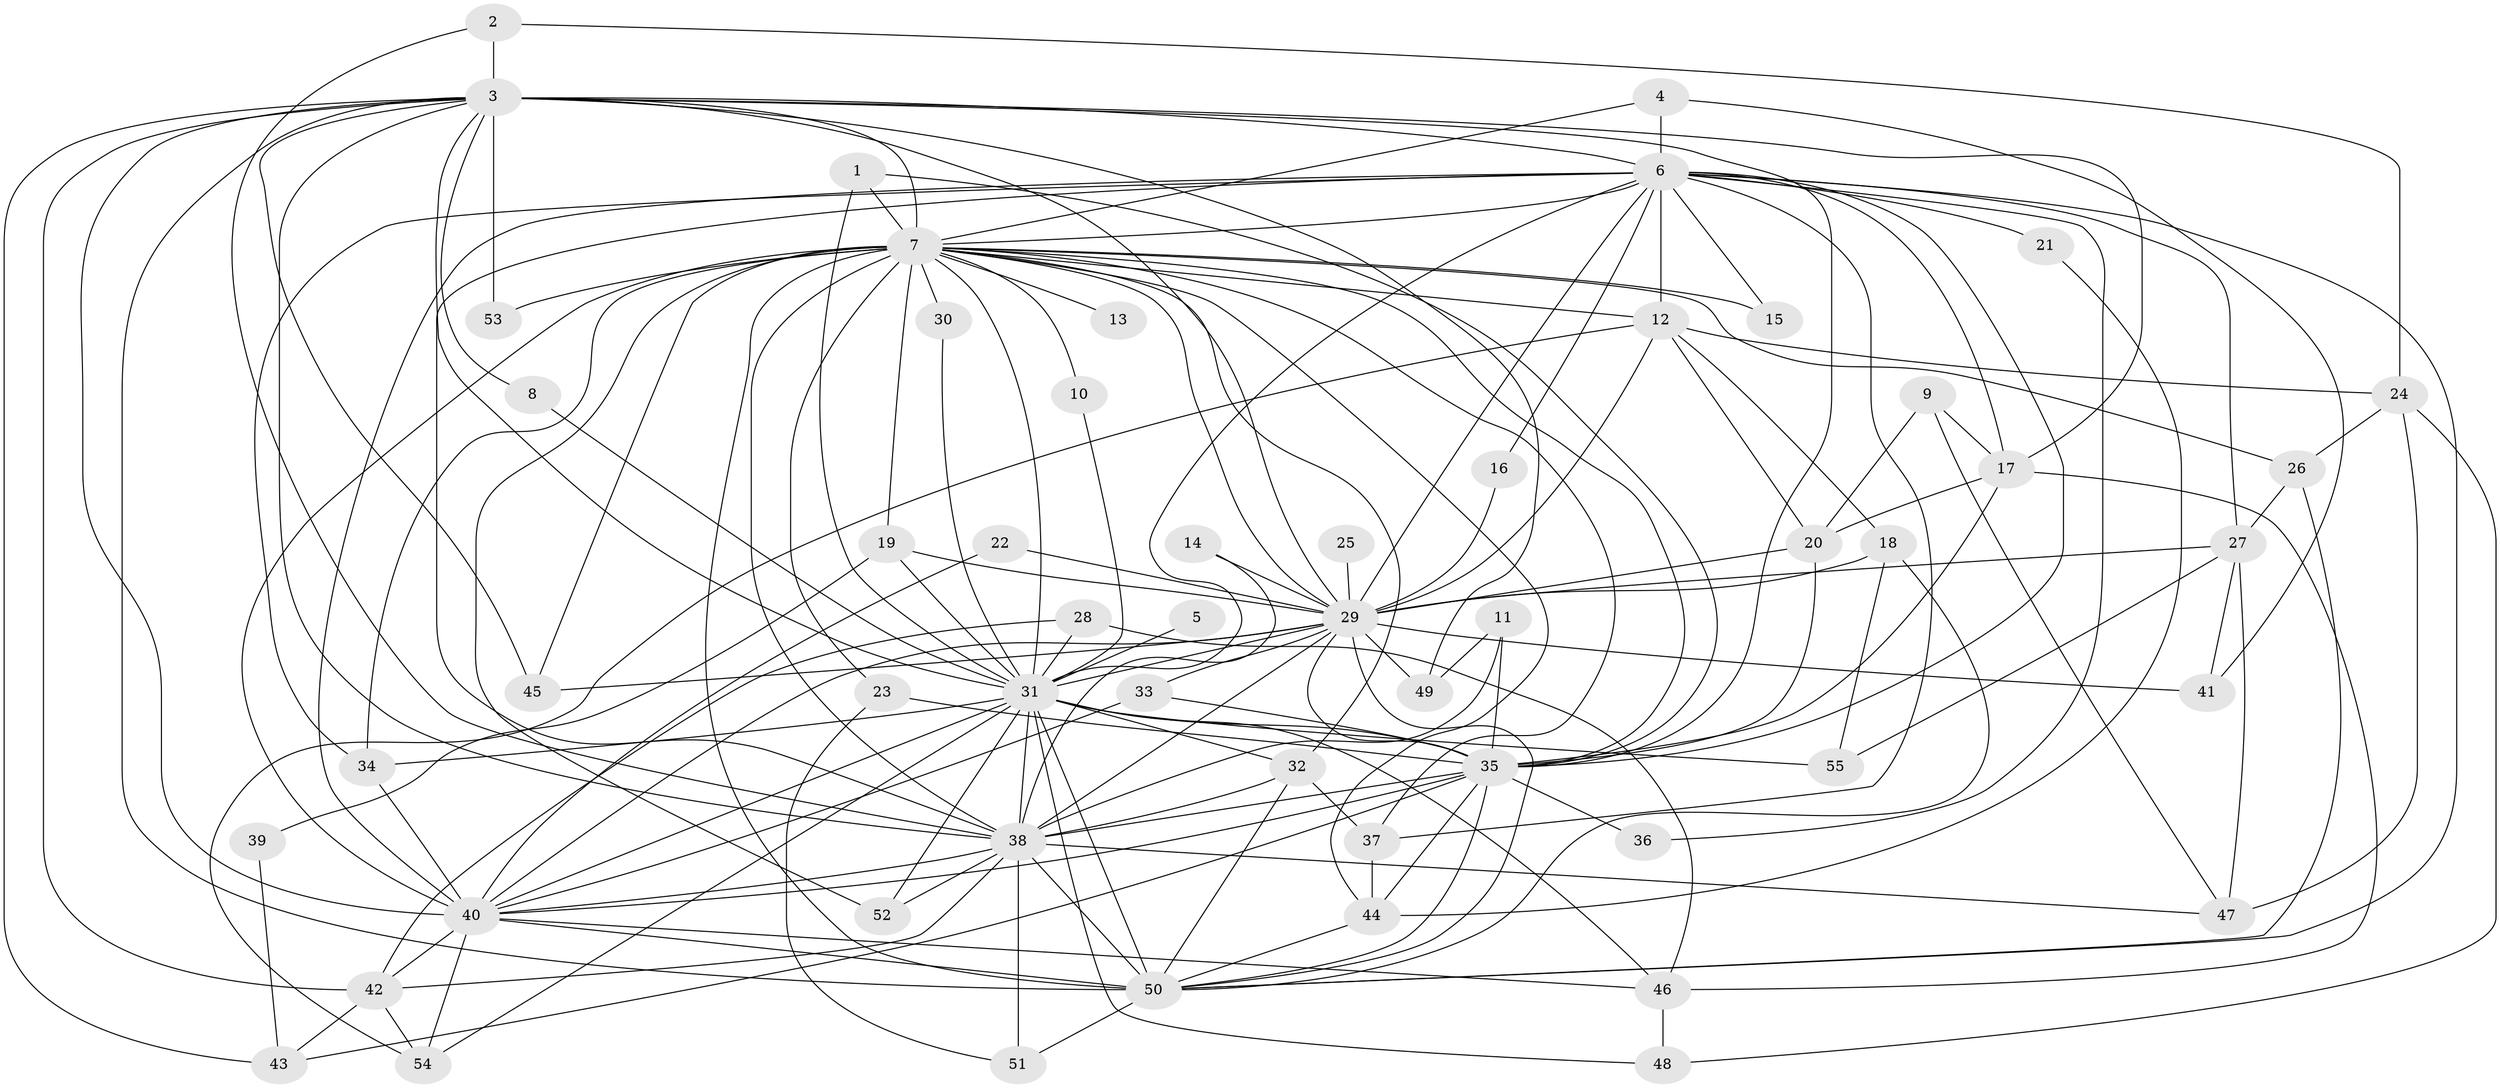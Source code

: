 // original degree distribution, {23: 0.00909090909090909, 34: 0.00909090909090909, 26: 0.00909090909090909, 27: 0.00909090909090909, 17: 0.01818181818181818, 20: 0.00909090909090909, 22: 0.01818181818181818, 12: 0.00909090909090909, 3: 0.20909090909090908, 2: 0.5545454545454546, 7: 0.01818181818181818, 6: 0.02727272727272727, 4: 0.07272727272727272, 5: 0.02727272727272727}
// Generated by graph-tools (version 1.1) at 2025/01/03/09/25 03:01:28]
// undirected, 55 vertices, 157 edges
graph export_dot {
graph [start="1"]
  node [color=gray90,style=filled];
  1;
  2;
  3;
  4;
  5;
  6;
  7;
  8;
  9;
  10;
  11;
  12;
  13;
  14;
  15;
  16;
  17;
  18;
  19;
  20;
  21;
  22;
  23;
  24;
  25;
  26;
  27;
  28;
  29;
  30;
  31;
  32;
  33;
  34;
  35;
  36;
  37;
  38;
  39;
  40;
  41;
  42;
  43;
  44;
  45;
  46;
  47;
  48;
  49;
  50;
  51;
  52;
  53;
  54;
  55;
  1 -- 7 [weight=1.0];
  1 -- 31 [weight=1.0];
  1 -- 35 [weight=1.0];
  2 -- 3 [weight=1.0];
  2 -- 24 [weight=1.0];
  2 -- 38 [weight=1.0];
  3 -- 6 [weight=3.0];
  3 -- 7 [weight=1.0];
  3 -- 8 [weight=1.0];
  3 -- 17 [weight=1.0];
  3 -- 29 [weight=2.0];
  3 -- 31 [weight=1.0];
  3 -- 35 [weight=1.0];
  3 -- 38 [weight=1.0];
  3 -- 40 [weight=1.0];
  3 -- 42 [weight=1.0];
  3 -- 43 [weight=1.0];
  3 -- 45 [weight=1.0];
  3 -- 49 [weight=1.0];
  3 -- 50 [weight=2.0];
  3 -- 53 [weight=2.0];
  4 -- 6 [weight=1.0];
  4 -- 7 [weight=1.0];
  4 -- 41 [weight=1.0];
  5 -- 31 [weight=1.0];
  6 -- 7 [weight=1.0];
  6 -- 12 [weight=1.0];
  6 -- 15 [weight=1.0];
  6 -- 16 [weight=1.0];
  6 -- 17 [weight=1.0];
  6 -- 21 [weight=1.0];
  6 -- 27 [weight=1.0];
  6 -- 29 [weight=2.0];
  6 -- 31 [weight=1.0];
  6 -- 34 [weight=1.0];
  6 -- 35 [weight=1.0];
  6 -- 36 [weight=1.0];
  6 -- 37 [weight=1.0];
  6 -- 38 [weight=1.0];
  6 -- 40 [weight=1.0];
  6 -- 50 [weight=2.0];
  7 -- 10 [weight=1.0];
  7 -- 12 [weight=1.0];
  7 -- 13 [weight=1.0];
  7 -- 15 [weight=1.0];
  7 -- 19 [weight=1.0];
  7 -- 23 [weight=1.0];
  7 -- 26 [weight=1.0];
  7 -- 29 [weight=1.0];
  7 -- 30 [weight=2.0];
  7 -- 31 [weight=2.0];
  7 -- 32 [weight=1.0];
  7 -- 34 [weight=1.0];
  7 -- 35 [weight=1.0];
  7 -- 37 [weight=1.0];
  7 -- 38 [weight=4.0];
  7 -- 40 [weight=3.0];
  7 -- 44 [weight=1.0];
  7 -- 45 [weight=1.0];
  7 -- 50 [weight=2.0];
  7 -- 52 [weight=1.0];
  7 -- 53 [weight=1.0];
  8 -- 31 [weight=1.0];
  9 -- 17 [weight=1.0];
  9 -- 20 [weight=1.0];
  9 -- 47 [weight=1.0];
  10 -- 31 [weight=1.0];
  11 -- 35 [weight=1.0];
  11 -- 38 [weight=1.0];
  11 -- 49 [weight=1.0];
  12 -- 18 [weight=1.0];
  12 -- 20 [weight=1.0];
  12 -- 24 [weight=1.0];
  12 -- 29 [weight=1.0];
  12 -- 54 [weight=1.0];
  14 -- 29 [weight=1.0];
  14 -- 38 [weight=1.0];
  16 -- 29 [weight=1.0];
  17 -- 20 [weight=1.0];
  17 -- 35 [weight=1.0];
  17 -- 46 [weight=1.0];
  18 -- 29 [weight=1.0];
  18 -- 50 [weight=1.0];
  18 -- 55 [weight=1.0];
  19 -- 29 [weight=1.0];
  19 -- 31 [weight=1.0];
  19 -- 39 [weight=1.0];
  20 -- 29 [weight=1.0];
  20 -- 35 [weight=1.0];
  21 -- 44 [weight=1.0];
  22 -- 29 [weight=1.0];
  22 -- 40 [weight=1.0];
  23 -- 35 [weight=1.0];
  23 -- 51 [weight=1.0];
  24 -- 26 [weight=1.0];
  24 -- 47 [weight=1.0];
  24 -- 48 [weight=1.0];
  25 -- 29 [weight=1.0];
  26 -- 27 [weight=1.0];
  26 -- 50 [weight=1.0];
  27 -- 29 [weight=1.0];
  27 -- 41 [weight=1.0];
  27 -- 47 [weight=1.0];
  27 -- 55 [weight=1.0];
  28 -- 31 [weight=1.0];
  28 -- 42 [weight=1.0];
  28 -- 46 [weight=1.0];
  29 -- 31 [weight=1.0];
  29 -- 33 [weight=1.0];
  29 -- 35 [weight=2.0];
  29 -- 38 [weight=1.0];
  29 -- 40 [weight=1.0];
  29 -- 41 [weight=1.0];
  29 -- 45 [weight=1.0];
  29 -- 49 [weight=1.0];
  29 -- 50 [weight=2.0];
  30 -- 31 [weight=1.0];
  31 -- 32 [weight=1.0];
  31 -- 34 [weight=1.0];
  31 -- 35 [weight=1.0];
  31 -- 38 [weight=1.0];
  31 -- 40 [weight=1.0];
  31 -- 46 [weight=1.0];
  31 -- 48 [weight=1.0];
  31 -- 50 [weight=3.0];
  31 -- 52 [weight=1.0];
  31 -- 54 [weight=1.0];
  31 -- 55 [weight=1.0];
  32 -- 37 [weight=1.0];
  32 -- 38 [weight=1.0];
  32 -- 50 [weight=1.0];
  33 -- 35 [weight=1.0];
  33 -- 40 [weight=1.0];
  34 -- 40 [weight=1.0];
  35 -- 36 [weight=1.0];
  35 -- 38 [weight=2.0];
  35 -- 40 [weight=1.0];
  35 -- 43 [weight=1.0];
  35 -- 44 [weight=2.0];
  35 -- 50 [weight=3.0];
  37 -- 44 [weight=1.0];
  38 -- 40 [weight=1.0];
  38 -- 42 [weight=1.0];
  38 -- 47 [weight=1.0];
  38 -- 50 [weight=3.0];
  38 -- 51 [weight=1.0];
  38 -- 52 [weight=1.0];
  39 -- 43 [weight=1.0];
  40 -- 42 [weight=1.0];
  40 -- 46 [weight=1.0];
  40 -- 50 [weight=2.0];
  40 -- 54 [weight=1.0];
  42 -- 43 [weight=1.0];
  42 -- 54 [weight=1.0];
  44 -- 50 [weight=2.0];
  46 -- 48 [weight=1.0];
  50 -- 51 [weight=1.0];
}
